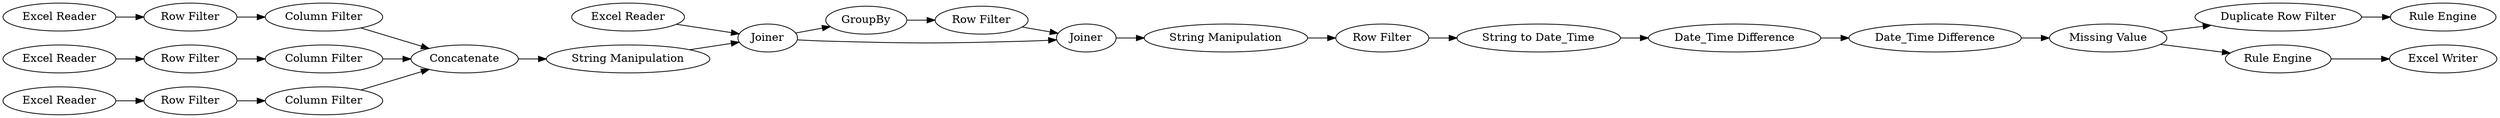 digraph {
	"619301371491447726_5" [label="Row Filter"]
	"619301371491447726_2" [label="Excel Reader"]
	"619301371491447726_15" [label="String Manipulation"]
	"619301371491447726_94" [label="Row Filter"]
	"619301371491447726_98" [label="Excel Writer"]
	"619301371491447726_95" [label="Date_Time Difference"]
	"619301371491447726_42" [label=GroupBy]
	"619301371491447726_12" [label=Concatenate]
	"619301371491447726_16" [label="String Manipulation"]
	"619301371491447726_11" [label="Column Filter"]
	"619301371491447726_93" [label=Joiner]
	"619301371491447726_8" [label="Row Filter"]
	"619301371491447726_41" [label="String to Date_Time"]
	"619301371491447726_91" [label="Row Filter"]
	"619301371491447726_3" [label="Excel Reader"]
	"619301371491447726_78" [label="Date_Time Difference"]
	"619301371491447726_1" [label="Excel Reader"]
	"619301371491447726_18" [label=Joiner]
	"619301371491447726_17" [label="Excel Reader"]
	"619301371491447726_97" [label="Missing Value"]
	"619301371491447726_9" [label="Column Filter"]
	"619301371491447726_10" [label="Column Filter"]
	"619301371491447726_99" [label="Duplicate Row Filter"]
	"619301371491447726_100" [label="Rule Engine"]
	"619301371491447726_61" [label="Rule Engine"]
	"619301371491447726_4" [label="Row Filter"]
	"619301371491447726_97" -> "619301371491447726_61"
	"619301371491447726_99" -> "619301371491447726_100"
	"619301371491447726_16" -> "619301371491447726_18"
	"619301371491447726_94" -> "619301371491447726_41"
	"619301371491447726_18" -> "619301371491447726_93"
	"619301371491447726_18" -> "619301371491447726_42"
	"619301371491447726_93" -> "619301371491447726_15"
	"619301371491447726_11" -> "619301371491447726_12"
	"619301371491447726_8" -> "619301371491447726_11"
	"619301371491447726_97" -> "619301371491447726_99"
	"619301371491447726_5" -> "619301371491447726_10"
	"619301371491447726_10" -> "619301371491447726_12"
	"619301371491447726_12" -> "619301371491447726_16"
	"619301371491447726_9" -> "619301371491447726_12"
	"619301371491447726_78" -> "619301371491447726_97"
	"619301371491447726_3" -> "619301371491447726_8"
	"619301371491447726_91" -> "619301371491447726_93"
	"619301371491447726_17" -> "619301371491447726_18"
	"619301371491447726_61" -> "619301371491447726_98"
	"619301371491447726_2" -> "619301371491447726_5"
	"619301371491447726_95" -> "619301371491447726_78"
	"619301371491447726_1" -> "619301371491447726_4"
	"619301371491447726_15" -> "619301371491447726_94"
	"619301371491447726_4" -> "619301371491447726_9"
	"619301371491447726_41" -> "619301371491447726_95"
	"619301371491447726_42" -> "619301371491447726_91"
	rankdir=LR
}
